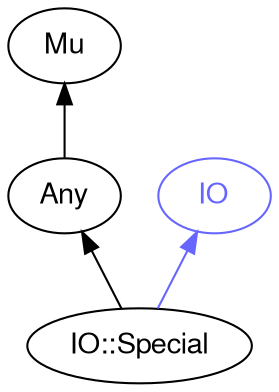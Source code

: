 digraph "raku-type-graph" {
    rankdir=BT;
    splines=polyline;
    overlap=false;

    graph [truecolor=true bgcolor="#FFFFFF"];
    // Types
    "IO::Special" [color="#000000", fontcolor="#000000", href="/type/IO::Special", fontname="FreeSans"];
    "Mu" [color="#000000", fontcolor="#000000", href="/type/Mu", fontname="FreeSans"];
    "Any" [color="#000000", fontcolor="#000000", href="/type/Any", fontname="FreeSans"];
    "IO" [color="#6666FF", fontcolor="#6666FF", href="/type/IO", fontname="FreeSans"];

    // Superclasses
    "IO::Special" -> "Any" [color="#000000"];
    "Any" -> "Mu" [color="#000000"];

    // Roles
    "IO::Special" -> "IO" [color="#6666FF"];
}
